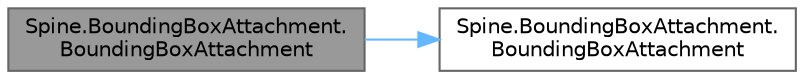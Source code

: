 digraph "Spine.BoundingBoxAttachment.BoundingBoxAttachment"
{
 // LATEX_PDF_SIZE
  bgcolor="transparent";
  edge [fontname=Helvetica,fontsize=10,labelfontname=Helvetica,labelfontsize=10];
  node [fontname=Helvetica,fontsize=10,shape=box,height=0.2,width=0.4];
  rankdir="LR";
  Node1 [id="Node000001",label="Spine.BoundingBoxAttachment.\lBoundingBoxAttachment",height=0.2,width=0.4,color="gray40", fillcolor="grey60", style="filled", fontcolor="black",tooltip="Copy constructor."];
  Node1 -> Node2 [id="edge1_Node000001_Node000002",color="steelblue1",style="solid",tooltip=" "];
  Node2 [id="Node000002",label="Spine.BoundingBoxAttachment.\lBoundingBoxAttachment",height=0.2,width=0.4,color="grey40", fillcolor="white", style="filled",URL="$class_spine_1_1_bounding_box_attachment.html#ab02775f5da761f1d33c666ec1d7ded68",tooltip=" "];
}
